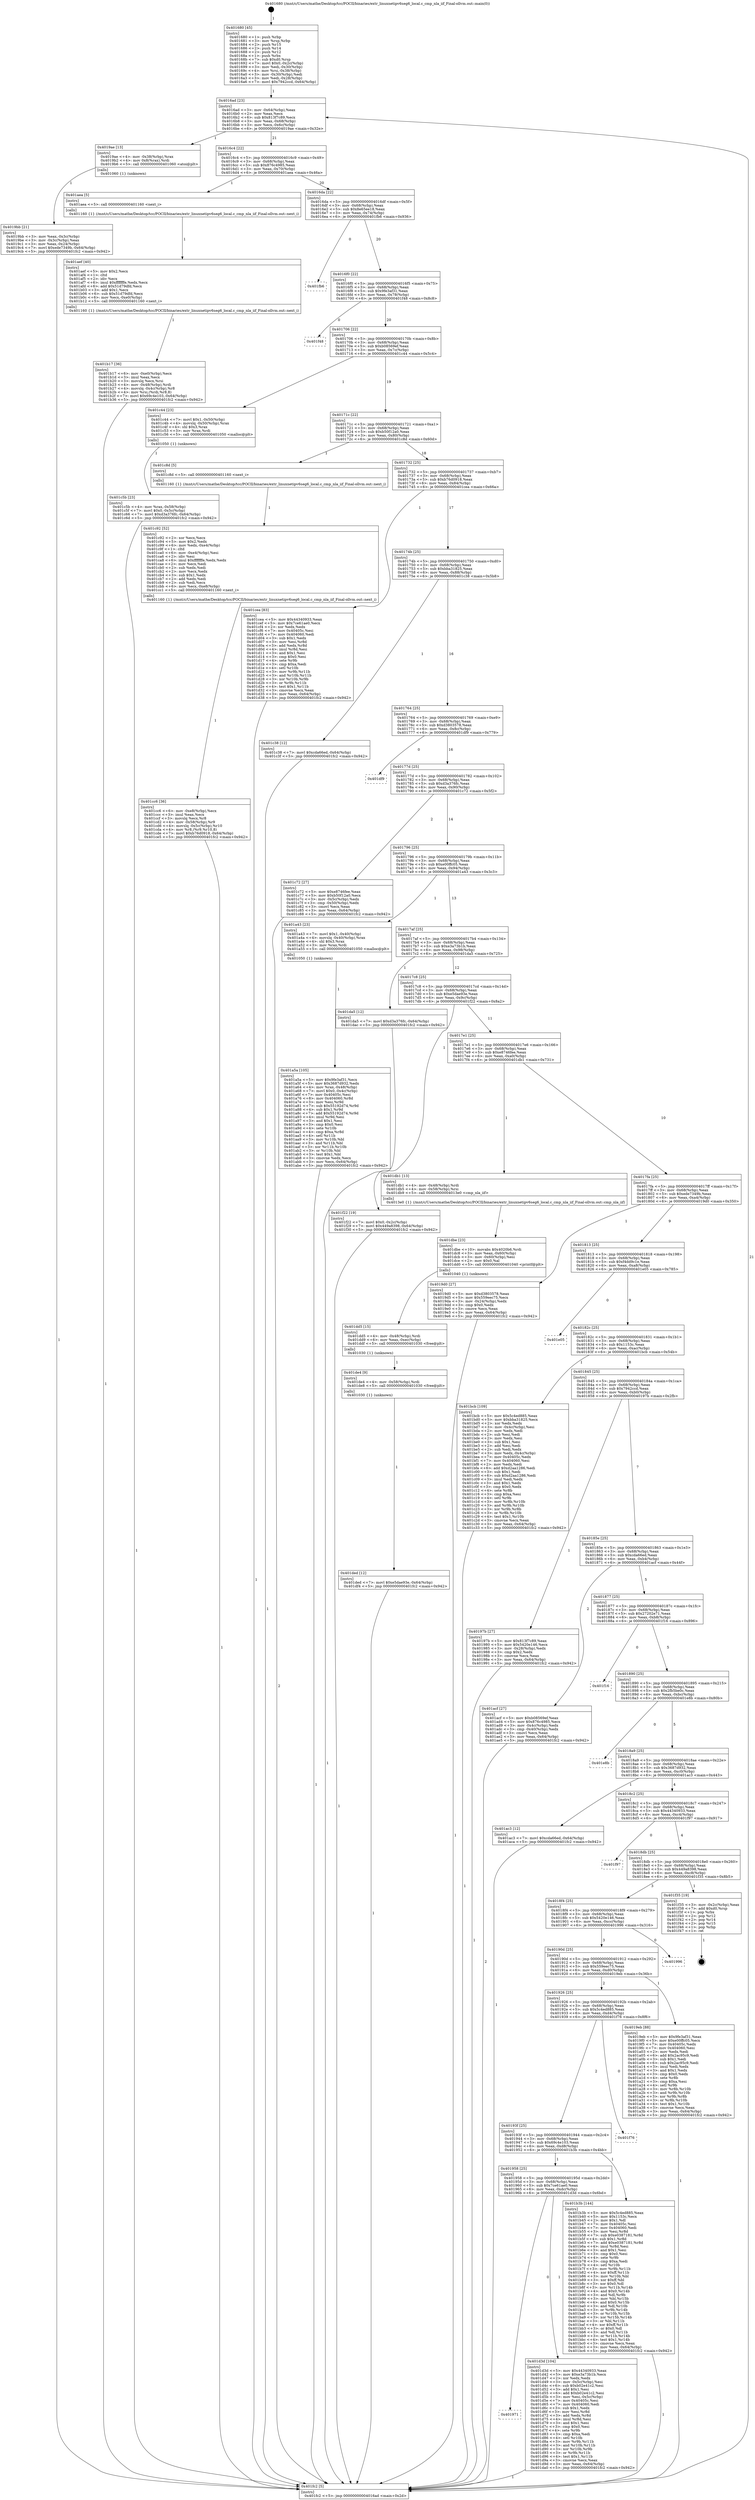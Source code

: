 digraph "0x401680" {
  label = "0x401680 (/mnt/c/Users/mathe/Desktop/tcc/POCII/binaries/extr_linuxnetipv6seg6_local.c_cmp_nla_iif_Final-ollvm.out::main(0))"
  labelloc = "t"
  node[shape=record]

  Entry [label="",width=0.3,height=0.3,shape=circle,fillcolor=black,style=filled]
  "0x4016ad" [label="{
     0x4016ad [23]\l
     | [instrs]\l
     &nbsp;&nbsp;0x4016ad \<+3\>: mov -0x64(%rbp),%eax\l
     &nbsp;&nbsp;0x4016b0 \<+2\>: mov %eax,%ecx\l
     &nbsp;&nbsp;0x4016b2 \<+6\>: sub $0x813f7c89,%ecx\l
     &nbsp;&nbsp;0x4016b8 \<+3\>: mov %eax,-0x68(%rbp)\l
     &nbsp;&nbsp;0x4016bb \<+3\>: mov %ecx,-0x6c(%rbp)\l
     &nbsp;&nbsp;0x4016be \<+6\>: je 00000000004019ae \<main+0x32e\>\l
  }"]
  "0x4019ae" [label="{
     0x4019ae [13]\l
     | [instrs]\l
     &nbsp;&nbsp;0x4019ae \<+4\>: mov -0x38(%rbp),%rax\l
     &nbsp;&nbsp;0x4019b2 \<+4\>: mov 0x8(%rax),%rdi\l
     &nbsp;&nbsp;0x4019b6 \<+5\>: call 0000000000401060 \<atoi@plt\>\l
     | [calls]\l
     &nbsp;&nbsp;0x401060 \{1\} (unknown)\l
  }"]
  "0x4016c4" [label="{
     0x4016c4 [22]\l
     | [instrs]\l
     &nbsp;&nbsp;0x4016c4 \<+5\>: jmp 00000000004016c9 \<main+0x49\>\l
     &nbsp;&nbsp;0x4016c9 \<+3\>: mov -0x68(%rbp),%eax\l
     &nbsp;&nbsp;0x4016cc \<+5\>: sub $0x876c4985,%eax\l
     &nbsp;&nbsp;0x4016d1 \<+3\>: mov %eax,-0x70(%rbp)\l
     &nbsp;&nbsp;0x4016d4 \<+6\>: je 0000000000401aea \<main+0x46a\>\l
  }"]
  Exit [label="",width=0.3,height=0.3,shape=circle,fillcolor=black,style=filled,peripheries=2]
  "0x401aea" [label="{
     0x401aea [5]\l
     | [instrs]\l
     &nbsp;&nbsp;0x401aea \<+5\>: call 0000000000401160 \<next_i\>\l
     | [calls]\l
     &nbsp;&nbsp;0x401160 \{1\} (/mnt/c/Users/mathe/Desktop/tcc/POCII/binaries/extr_linuxnetipv6seg6_local.c_cmp_nla_iif_Final-ollvm.out::next_i)\l
  }"]
  "0x4016da" [label="{
     0x4016da [22]\l
     | [instrs]\l
     &nbsp;&nbsp;0x4016da \<+5\>: jmp 00000000004016df \<main+0x5f\>\l
     &nbsp;&nbsp;0x4016df \<+3\>: mov -0x68(%rbp),%eax\l
     &nbsp;&nbsp;0x4016e2 \<+5\>: sub $0x8e65ee18,%eax\l
     &nbsp;&nbsp;0x4016e7 \<+3\>: mov %eax,-0x74(%rbp)\l
     &nbsp;&nbsp;0x4016ea \<+6\>: je 0000000000401fb6 \<main+0x936\>\l
  }"]
  "0x401ded" [label="{
     0x401ded [12]\l
     | [instrs]\l
     &nbsp;&nbsp;0x401ded \<+7\>: movl $0xe5dae93e,-0x64(%rbp)\l
     &nbsp;&nbsp;0x401df4 \<+5\>: jmp 0000000000401fc2 \<main+0x942\>\l
  }"]
  "0x401fb6" [label="{
     0x401fb6\l
  }", style=dashed]
  "0x4016f0" [label="{
     0x4016f0 [22]\l
     | [instrs]\l
     &nbsp;&nbsp;0x4016f0 \<+5\>: jmp 00000000004016f5 \<main+0x75\>\l
     &nbsp;&nbsp;0x4016f5 \<+3\>: mov -0x68(%rbp),%eax\l
     &nbsp;&nbsp;0x4016f8 \<+5\>: sub $0x9fe3af31,%eax\l
     &nbsp;&nbsp;0x4016fd \<+3\>: mov %eax,-0x78(%rbp)\l
     &nbsp;&nbsp;0x401700 \<+6\>: je 0000000000401f48 \<main+0x8c8\>\l
  }"]
  "0x401de4" [label="{
     0x401de4 [9]\l
     | [instrs]\l
     &nbsp;&nbsp;0x401de4 \<+4\>: mov -0x58(%rbp),%rdi\l
     &nbsp;&nbsp;0x401de8 \<+5\>: call 0000000000401030 \<free@plt\>\l
     | [calls]\l
     &nbsp;&nbsp;0x401030 \{1\} (unknown)\l
  }"]
  "0x401f48" [label="{
     0x401f48\l
  }", style=dashed]
  "0x401706" [label="{
     0x401706 [22]\l
     | [instrs]\l
     &nbsp;&nbsp;0x401706 \<+5\>: jmp 000000000040170b \<main+0x8b\>\l
     &nbsp;&nbsp;0x40170b \<+3\>: mov -0x68(%rbp),%eax\l
     &nbsp;&nbsp;0x40170e \<+5\>: sub $0xb08569ef,%eax\l
     &nbsp;&nbsp;0x401713 \<+3\>: mov %eax,-0x7c(%rbp)\l
     &nbsp;&nbsp;0x401716 \<+6\>: je 0000000000401c44 \<main+0x5c4\>\l
  }"]
  "0x401dd5" [label="{
     0x401dd5 [15]\l
     | [instrs]\l
     &nbsp;&nbsp;0x401dd5 \<+4\>: mov -0x48(%rbp),%rdi\l
     &nbsp;&nbsp;0x401dd9 \<+6\>: mov %eax,-0xec(%rbp)\l
     &nbsp;&nbsp;0x401ddf \<+5\>: call 0000000000401030 \<free@plt\>\l
     | [calls]\l
     &nbsp;&nbsp;0x401030 \{1\} (unknown)\l
  }"]
  "0x401c44" [label="{
     0x401c44 [23]\l
     | [instrs]\l
     &nbsp;&nbsp;0x401c44 \<+7\>: movl $0x1,-0x50(%rbp)\l
     &nbsp;&nbsp;0x401c4b \<+4\>: movslq -0x50(%rbp),%rax\l
     &nbsp;&nbsp;0x401c4f \<+4\>: shl $0x3,%rax\l
     &nbsp;&nbsp;0x401c53 \<+3\>: mov %rax,%rdi\l
     &nbsp;&nbsp;0x401c56 \<+5\>: call 0000000000401050 \<malloc@plt\>\l
     | [calls]\l
     &nbsp;&nbsp;0x401050 \{1\} (unknown)\l
  }"]
  "0x40171c" [label="{
     0x40171c [22]\l
     | [instrs]\l
     &nbsp;&nbsp;0x40171c \<+5\>: jmp 0000000000401721 \<main+0xa1\>\l
     &nbsp;&nbsp;0x401721 \<+3\>: mov -0x68(%rbp),%eax\l
     &nbsp;&nbsp;0x401724 \<+5\>: sub $0xb50f12a0,%eax\l
     &nbsp;&nbsp;0x401729 \<+3\>: mov %eax,-0x80(%rbp)\l
     &nbsp;&nbsp;0x40172c \<+6\>: je 0000000000401c8d \<main+0x60d\>\l
  }"]
  "0x401dbe" [label="{
     0x401dbe [23]\l
     | [instrs]\l
     &nbsp;&nbsp;0x401dbe \<+10\>: movabs $0x4020b6,%rdi\l
     &nbsp;&nbsp;0x401dc8 \<+3\>: mov %eax,-0x60(%rbp)\l
     &nbsp;&nbsp;0x401dcb \<+3\>: mov -0x60(%rbp),%esi\l
     &nbsp;&nbsp;0x401dce \<+2\>: mov $0x0,%al\l
     &nbsp;&nbsp;0x401dd0 \<+5\>: call 0000000000401040 \<printf@plt\>\l
     | [calls]\l
     &nbsp;&nbsp;0x401040 \{1\} (unknown)\l
  }"]
  "0x401c8d" [label="{
     0x401c8d [5]\l
     | [instrs]\l
     &nbsp;&nbsp;0x401c8d \<+5\>: call 0000000000401160 \<next_i\>\l
     | [calls]\l
     &nbsp;&nbsp;0x401160 \{1\} (/mnt/c/Users/mathe/Desktop/tcc/POCII/binaries/extr_linuxnetipv6seg6_local.c_cmp_nla_iif_Final-ollvm.out::next_i)\l
  }"]
  "0x401732" [label="{
     0x401732 [25]\l
     | [instrs]\l
     &nbsp;&nbsp;0x401732 \<+5\>: jmp 0000000000401737 \<main+0xb7\>\l
     &nbsp;&nbsp;0x401737 \<+3\>: mov -0x68(%rbp),%eax\l
     &nbsp;&nbsp;0x40173a \<+5\>: sub $0xb76d0918,%eax\l
     &nbsp;&nbsp;0x40173f \<+6\>: mov %eax,-0x84(%rbp)\l
     &nbsp;&nbsp;0x401745 \<+6\>: je 0000000000401cea \<main+0x66a\>\l
  }"]
  "0x401971" [label="{
     0x401971\l
  }", style=dashed]
  "0x401cea" [label="{
     0x401cea [83]\l
     | [instrs]\l
     &nbsp;&nbsp;0x401cea \<+5\>: mov $0x44340933,%eax\l
     &nbsp;&nbsp;0x401cef \<+5\>: mov $0x7ce61ae0,%ecx\l
     &nbsp;&nbsp;0x401cf4 \<+2\>: xor %edx,%edx\l
     &nbsp;&nbsp;0x401cf6 \<+7\>: mov 0x40405c,%esi\l
     &nbsp;&nbsp;0x401cfd \<+7\>: mov 0x404060,%edi\l
     &nbsp;&nbsp;0x401d04 \<+3\>: sub $0x1,%edx\l
     &nbsp;&nbsp;0x401d07 \<+3\>: mov %esi,%r8d\l
     &nbsp;&nbsp;0x401d0a \<+3\>: add %edx,%r8d\l
     &nbsp;&nbsp;0x401d0d \<+4\>: imul %r8d,%esi\l
     &nbsp;&nbsp;0x401d11 \<+3\>: and $0x1,%esi\l
     &nbsp;&nbsp;0x401d14 \<+3\>: cmp $0x0,%esi\l
     &nbsp;&nbsp;0x401d17 \<+4\>: sete %r9b\l
     &nbsp;&nbsp;0x401d1b \<+3\>: cmp $0xa,%edi\l
     &nbsp;&nbsp;0x401d1e \<+4\>: setl %r10b\l
     &nbsp;&nbsp;0x401d22 \<+3\>: mov %r9b,%r11b\l
     &nbsp;&nbsp;0x401d25 \<+3\>: and %r10b,%r11b\l
     &nbsp;&nbsp;0x401d28 \<+3\>: xor %r10b,%r9b\l
     &nbsp;&nbsp;0x401d2b \<+3\>: or %r9b,%r11b\l
     &nbsp;&nbsp;0x401d2e \<+4\>: test $0x1,%r11b\l
     &nbsp;&nbsp;0x401d32 \<+3\>: cmovne %ecx,%eax\l
     &nbsp;&nbsp;0x401d35 \<+3\>: mov %eax,-0x64(%rbp)\l
     &nbsp;&nbsp;0x401d38 \<+5\>: jmp 0000000000401fc2 \<main+0x942\>\l
  }"]
  "0x40174b" [label="{
     0x40174b [25]\l
     | [instrs]\l
     &nbsp;&nbsp;0x40174b \<+5\>: jmp 0000000000401750 \<main+0xd0\>\l
     &nbsp;&nbsp;0x401750 \<+3\>: mov -0x68(%rbp),%eax\l
     &nbsp;&nbsp;0x401753 \<+5\>: sub $0xbba31825,%eax\l
     &nbsp;&nbsp;0x401758 \<+6\>: mov %eax,-0x88(%rbp)\l
     &nbsp;&nbsp;0x40175e \<+6\>: je 0000000000401c38 \<main+0x5b8\>\l
  }"]
  "0x401d3d" [label="{
     0x401d3d [104]\l
     | [instrs]\l
     &nbsp;&nbsp;0x401d3d \<+5\>: mov $0x44340933,%eax\l
     &nbsp;&nbsp;0x401d42 \<+5\>: mov $0xe3a73b1b,%ecx\l
     &nbsp;&nbsp;0x401d47 \<+2\>: xor %edx,%edx\l
     &nbsp;&nbsp;0x401d49 \<+3\>: mov -0x5c(%rbp),%esi\l
     &nbsp;&nbsp;0x401d4c \<+6\>: sub $0xb02e41c2,%esi\l
     &nbsp;&nbsp;0x401d52 \<+3\>: add $0x1,%esi\l
     &nbsp;&nbsp;0x401d55 \<+6\>: add $0xb02e41c2,%esi\l
     &nbsp;&nbsp;0x401d5b \<+3\>: mov %esi,-0x5c(%rbp)\l
     &nbsp;&nbsp;0x401d5e \<+7\>: mov 0x40405c,%esi\l
     &nbsp;&nbsp;0x401d65 \<+7\>: mov 0x404060,%edi\l
     &nbsp;&nbsp;0x401d6c \<+3\>: sub $0x1,%edx\l
     &nbsp;&nbsp;0x401d6f \<+3\>: mov %esi,%r8d\l
     &nbsp;&nbsp;0x401d72 \<+3\>: add %edx,%r8d\l
     &nbsp;&nbsp;0x401d75 \<+4\>: imul %r8d,%esi\l
     &nbsp;&nbsp;0x401d79 \<+3\>: and $0x1,%esi\l
     &nbsp;&nbsp;0x401d7c \<+3\>: cmp $0x0,%esi\l
     &nbsp;&nbsp;0x401d7f \<+4\>: sete %r9b\l
     &nbsp;&nbsp;0x401d83 \<+3\>: cmp $0xa,%edi\l
     &nbsp;&nbsp;0x401d86 \<+4\>: setl %r10b\l
     &nbsp;&nbsp;0x401d8a \<+3\>: mov %r9b,%r11b\l
     &nbsp;&nbsp;0x401d8d \<+3\>: and %r10b,%r11b\l
     &nbsp;&nbsp;0x401d90 \<+3\>: xor %r10b,%r9b\l
     &nbsp;&nbsp;0x401d93 \<+3\>: or %r9b,%r11b\l
     &nbsp;&nbsp;0x401d96 \<+4\>: test $0x1,%r11b\l
     &nbsp;&nbsp;0x401d9a \<+3\>: cmovne %ecx,%eax\l
     &nbsp;&nbsp;0x401d9d \<+3\>: mov %eax,-0x64(%rbp)\l
     &nbsp;&nbsp;0x401da0 \<+5\>: jmp 0000000000401fc2 \<main+0x942\>\l
  }"]
  "0x401c38" [label="{
     0x401c38 [12]\l
     | [instrs]\l
     &nbsp;&nbsp;0x401c38 \<+7\>: movl $0xcda66ed,-0x64(%rbp)\l
     &nbsp;&nbsp;0x401c3f \<+5\>: jmp 0000000000401fc2 \<main+0x942\>\l
  }"]
  "0x401764" [label="{
     0x401764 [25]\l
     | [instrs]\l
     &nbsp;&nbsp;0x401764 \<+5\>: jmp 0000000000401769 \<main+0xe9\>\l
     &nbsp;&nbsp;0x401769 \<+3\>: mov -0x68(%rbp),%eax\l
     &nbsp;&nbsp;0x40176c \<+5\>: sub $0xd3803578,%eax\l
     &nbsp;&nbsp;0x401771 \<+6\>: mov %eax,-0x8c(%rbp)\l
     &nbsp;&nbsp;0x401777 \<+6\>: je 0000000000401df9 \<main+0x779\>\l
  }"]
  "0x401cc6" [label="{
     0x401cc6 [36]\l
     | [instrs]\l
     &nbsp;&nbsp;0x401cc6 \<+6\>: mov -0xe8(%rbp),%ecx\l
     &nbsp;&nbsp;0x401ccc \<+3\>: imul %eax,%ecx\l
     &nbsp;&nbsp;0x401ccf \<+3\>: movslq %ecx,%r8\l
     &nbsp;&nbsp;0x401cd2 \<+4\>: mov -0x58(%rbp),%r9\l
     &nbsp;&nbsp;0x401cd6 \<+4\>: movslq -0x5c(%rbp),%r10\l
     &nbsp;&nbsp;0x401cda \<+4\>: mov %r8,(%r9,%r10,8)\l
     &nbsp;&nbsp;0x401cde \<+7\>: movl $0xb76d0918,-0x64(%rbp)\l
     &nbsp;&nbsp;0x401ce5 \<+5\>: jmp 0000000000401fc2 \<main+0x942\>\l
  }"]
  "0x401df9" [label="{
     0x401df9\l
  }", style=dashed]
  "0x40177d" [label="{
     0x40177d [25]\l
     | [instrs]\l
     &nbsp;&nbsp;0x40177d \<+5\>: jmp 0000000000401782 \<main+0x102\>\l
     &nbsp;&nbsp;0x401782 \<+3\>: mov -0x68(%rbp),%eax\l
     &nbsp;&nbsp;0x401785 \<+5\>: sub $0xd3a376fc,%eax\l
     &nbsp;&nbsp;0x40178a \<+6\>: mov %eax,-0x90(%rbp)\l
     &nbsp;&nbsp;0x401790 \<+6\>: je 0000000000401c72 \<main+0x5f2\>\l
  }"]
  "0x401c92" [label="{
     0x401c92 [52]\l
     | [instrs]\l
     &nbsp;&nbsp;0x401c92 \<+2\>: xor %ecx,%ecx\l
     &nbsp;&nbsp;0x401c94 \<+5\>: mov $0x2,%edx\l
     &nbsp;&nbsp;0x401c99 \<+6\>: mov %edx,-0xe4(%rbp)\l
     &nbsp;&nbsp;0x401c9f \<+1\>: cltd\l
     &nbsp;&nbsp;0x401ca0 \<+6\>: mov -0xe4(%rbp),%esi\l
     &nbsp;&nbsp;0x401ca6 \<+2\>: idiv %esi\l
     &nbsp;&nbsp;0x401ca8 \<+6\>: imul $0xfffffffe,%edx,%edx\l
     &nbsp;&nbsp;0x401cae \<+2\>: mov %ecx,%edi\l
     &nbsp;&nbsp;0x401cb0 \<+2\>: sub %edx,%edi\l
     &nbsp;&nbsp;0x401cb2 \<+2\>: mov %ecx,%edx\l
     &nbsp;&nbsp;0x401cb4 \<+3\>: sub $0x1,%edx\l
     &nbsp;&nbsp;0x401cb7 \<+2\>: add %edx,%edi\l
     &nbsp;&nbsp;0x401cb9 \<+2\>: sub %edi,%ecx\l
     &nbsp;&nbsp;0x401cbb \<+6\>: mov %ecx,-0xe8(%rbp)\l
     &nbsp;&nbsp;0x401cc1 \<+5\>: call 0000000000401160 \<next_i\>\l
     | [calls]\l
     &nbsp;&nbsp;0x401160 \{1\} (/mnt/c/Users/mathe/Desktop/tcc/POCII/binaries/extr_linuxnetipv6seg6_local.c_cmp_nla_iif_Final-ollvm.out::next_i)\l
  }"]
  "0x401c72" [label="{
     0x401c72 [27]\l
     | [instrs]\l
     &nbsp;&nbsp;0x401c72 \<+5\>: mov $0xe8746fee,%eax\l
     &nbsp;&nbsp;0x401c77 \<+5\>: mov $0xb50f12a0,%ecx\l
     &nbsp;&nbsp;0x401c7c \<+3\>: mov -0x5c(%rbp),%edx\l
     &nbsp;&nbsp;0x401c7f \<+3\>: cmp -0x50(%rbp),%edx\l
     &nbsp;&nbsp;0x401c82 \<+3\>: cmovl %ecx,%eax\l
     &nbsp;&nbsp;0x401c85 \<+3\>: mov %eax,-0x64(%rbp)\l
     &nbsp;&nbsp;0x401c88 \<+5\>: jmp 0000000000401fc2 \<main+0x942\>\l
  }"]
  "0x401796" [label="{
     0x401796 [25]\l
     | [instrs]\l
     &nbsp;&nbsp;0x401796 \<+5\>: jmp 000000000040179b \<main+0x11b\>\l
     &nbsp;&nbsp;0x40179b \<+3\>: mov -0x68(%rbp),%eax\l
     &nbsp;&nbsp;0x40179e \<+5\>: sub $0xe00ffc05,%eax\l
     &nbsp;&nbsp;0x4017a3 \<+6\>: mov %eax,-0x94(%rbp)\l
     &nbsp;&nbsp;0x4017a9 \<+6\>: je 0000000000401a43 \<main+0x3c3\>\l
  }"]
  "0x401c5b" [label="{
     0x401c5b [23]\l
     | [instrs]\l
     &nbsp;&nbsp;0x401c5b \<+4\>: mov %rax,-0x58(%rbp)\l
     &nbsp;&nbsp;0x401c5f \<+7\>: movl $0x0,-0x5c(%rbp)\l
     &nbsp;&nbsp;0x401c66 \<+7\>: movl $0xd3a376fc,-0x64(%rbp)\l
     &nbsp;&nbsp;0x401c6d \<+5\>: jmp 0000000000401fc2 \<main+0x942\>\l
  }"]
  "0x401a43" [label="{
     0x401a43 [23]\l
     | [instrs]\l
     &nbsp;&nbsp;0x401a43 \<+7\>: movl $0x1,-0x40(%rbp)\l
     &nbsp;&nbsp;0x401a4a \<+4\>: movslq -0x40(%rbp),%rax\l
     &nbsp;&nbsp;0x401a4e \<+4\>: shl $0x3,%rax\l
     &nbsp;&nbsp;0x401a52 \<+3\>: mov %rax,%rdi\l
     &nbsp;&nbsp;0x401a55 \<+5\>: call 0000000000401050 \<malloc@plt\>\l
     | [calls]\l
     &nbsp;&nbsp;0x401050 \{1\} (unknown)\l
  }"]
  "0x4017af" [label="{
     0x4017af [25]\l
     | [instrs]\l
     &nbsp;&nbsp;0x4017af \<+5\>: jmp 00000000004017b4 \<main+0x134\>\l
     &nbsp;&nbsp;0x4017b4 \<+3\>: mov -0x68(%rbp),%eax\l
     &nbsp;&nbsp;0x4017b7 \<+5\>: sub $0xe3a73b1b,%eax\l
     &nbsp;&nbsp;0x4017bc \<+6\>: mov %eax,-0x98(%rbp)\l
     &nbsp;&nbsp;0x4017c2 \<+6\>: je 0000000000401da5 \<main+0x725\>\l
  }"]
  "0x401958" [label="{
     0x401958 [25]\l
     | [instrs]\l
     &nbsp;&nbsp;0x401958 \<+5\>: jmp 000000000040195d \<main+0x2dd\>\l
     &nbsp;&nbsp;0x40195d \<+3\>: mov -0x68(%rbp),%eax\l
     &nbsp;&nbsp;0x401960 \<+5\>: sub $0x7ce61ae0,%eax\l
     &nbsp;&nbsp;0x401965 \<+6\>: mov %eax,-0xdc(%rbp)\l
     &nbsp;&nbsp;0x40196b \<+6\>: je 0000000000401d3d \<main+0x6bd\>\l
  }"]
  "0x401da5" [label="{
     0x401da5 [12]\l
     | [instrs]\l
     &nbsp;&nbsp;0x401da5 \<+7\>: movl $0xd3a376fc,-0x64(%rbp)\l
     &nbsp;&nbsp;0x401dac \<+5\>: jmp 0000000000401fc2 \<main+0x942\>\l
  }"]
  "0x4017c8" [label="{
     0x4017c8 [25]\l
     | [instrs]\l
     &nbsp;&nbsp;0x4017c8 \<+5\>: jmp 00000000004017cd \<main+0x14d\>\l
     &nbsp;&nbsp;0x4017cd \<+3\>: mov -0x68(%rbp),%eax\l
     &nbsp;&nbsp;0x4017d0 \<+5\>: sub $0xe5dae93e,%eax\l
     &nbsp;&nbsp;0x4017d5 \<+6\>: mov %eax,-0x9c(%rbp)\l
     &nbsp;&nbsp;0x4017db \<+6\>: je 0000000000401f22 \<main+0x8a2\>\l
  }"]
  "0x401b3b" [label="{
     0x401b3b [144]\l
     | [instrs]\l
     &nbsp;&nbsp;0x401b3b \<+5\>: mov $0x5c4ed885,%eax\l
     &nbsp;&nbsp;0x401b40 \<+5\>: mov $0x1153c,%ecx\l
     &nbsp;&nbsp;0x401b45 \<+2\>: mov $0x1,%dl\l
     &nbsp;&nbsp;0x401b47 \<+7\>: mov 0x40405c,%esi\l
     &nbsp;&nbsp;0x401b4e \<+7\>: mov 0x404060,%edi\l
     &nbsp;&nbsp;0x401b55 \<+3\>: mov %esi,%r8d\l
     &nbsp;&nbsp;0x401b58 \<+7\>: sub $0xe0387181,%r8d\l
     &nbsp;&nbsp;0x401b5f \<+4\>: sub $0x1,%r8d\l
     &nbsp;&nbsp;0x401b63 \<+7\>: add $0xe0387181,%r8d\l
     &nbsp;&nbsp;0x401b6a \<+4\>: imul %r8d,%esi\l
     &nbsp;&nbsp;0x401b6e \<+3\>: and $0x1,%esi\l
     &nbsp;&nbsp;0x401b71 \<+3\>: cmp $0x0,%esi\l
     &nbsp;&nbsp;0x401b74 \<+4\>: sete %r9b\l
     &nbsp;&nbsp;0x401b78 \<+3\>: cmp $0xa,%edi\l
     &nbsp;&nbsp;0x401b7b \<+4\>: setl %r10b\l
     &nbsp;&nbsp;0x401b7f \<+3\>: mov %r9b,%r11b\l
     &nbsp;&nbsp;0x401b82 \<+4\>: xor $0xff,%r11b\l
     &nbsp;&nbsp;0x401b86 \<+3\>: mov %r10b,%bl\l
     &nbsp;&nbsp;0x401b89 \<+3\>: xor $0xff,%bl\l
     &nbsp;&nbsp;0x401b8c \<+3\>: xor $0x0,%dl\l
     &nbsp;&nbsp;0x401b8f \<+3\>: mov %r11b,%r14b\l
     &nbsp;&nbsp;0x401b92 \<+4\>: and $0x0,%r14b\l
     &nbsp;&nbsp;0x401b96 \<+3\>: and %dl,%r9b\l
     &nbsp;&nbsp;0x401b99 \<+3\>: mov %bl,%r15b\l
     &nbsp;&nbsp;0x401b9c \<+4\>: and $0x0,%r15b\l
     &nbsp;&nbsp;0x401ba0 \<+3\>: and %dl,%r10b\l
     &nbsp;&nbsp;0x401ba3 \<+3\>: or %r9b,%r14b\l
     &nbsp;&nbsp;0x401ba6 \<+3\>: or %r10b,%r15b\l
     &nbsp;&nbsp;0x401ba9 \<+3\>: xor %r15b,%r14b\l
     &nbsp;&nbsp;0x401bac \<+3\>: or %bl,%r11b\l
     &nbsp;&nbsp;0x401baf \<+4\>: xor $0xff,%r11b\l
     &nbsp;&nbsp;0x401bb3 \<+3\>: or $0x0,%dl\l
     &nbsp;&nbsp;0x401bb6 \<+3\>: and %dl,%r11b\l
     &nbsp;&nbsp;0x401bb9 \<+3\>: or %r11b,%r14b\l
     &nbsp;&nbsp;0x401bbc \<+4\>: test $0x1,%r14b\l
     &nbsp;&nbsp;0x401bc0 \<+3\>: cmovne %ecx,%eax\l
     &nbsp;&nbsp;0x401bc3 \<+3\>: mov %eax,-0x64(%rbp)\l
     &nbsp;&nbsp;0x401bc6 \<+5\>: jmp 0000000000401fc2 \<main+0x942\>\l
  }"]
  "0x401f22" [label="{
     0x401f22 [19]\l
     | [instrs]\l
     &nbsp;&nbsp;0x401f22 \<+7\>: movl $0x0,-0x2c(%rbp)\l
     &nbsp;&nbsp;0x401f29 \<+7\>: movl $0x449a8398,-0x64(%rbp)\l
     &nbsp;&nbsp;0x401f30 \<+5\>: jmp 0000000000401fc2 \<main+0x942\>\l
  }"]
  "0x4017e1" [label="{
     0x4017e1 [25]\l
     | [instrs]\l
     &nbsp;&nbsp;0x4017e1 \<+5\>: jmp 00000000004017e6 \<main+0x166\>\l
     &nbsp;&nbsp;0x4017e6 \<+3\>: mov -0x68(%rbp),%eax\l
     &nbsp;&nbsp;0x4017e9 \<+5\>: sub $0xe8746fee,%eax\l
     &nbsp;&nbsp;0x4017ee \<+6\>: mov %eax,-0xa0(%rbp)\l
     &nbsp;&nbsp;0x4017f4 \<+6\>: je 0000000000401db1 \<main+0x731\>\l
  }"]
  "0x40193f" [label="{
     0x40193f [25]\l
     | [instrs]\l
     &nbsp;&nbsp;0x40193f \<+5\>: jmp 0000000000401944 \<main+0x2c4\>\l
     &nbsp;&nbsp;0x401944 \<+3\>: mov -0x68(%rbp),%eax\l
     &nbsp;&nbsp;0x401947 \<+5\>: sub $0x69c4e103,%eax\l
     &nbsp;&nbsp;0x40194c \<+6\>: mov %eax,-0xd8(%rbp)\l
     &nbsp;&nbsp;0x401952 \<+6\>: je 0000000000401b3b \<main+0x4bb\>\l
  }"]
  "0x401db1" [label="{
     0x401db1 [13]\l
     | [instrs]\l
     &nbsp;&nbsp;0x401db1 \<+4\>: mov -0x48(%rbp),%rdi\l
     &nbsp;&nbsp;0x401db5 \<+4\>: mov -0x58(%rbp),%rsi\l
     &nbsp;&nbsp;0x401db9 \<+5\>: call 00000000004013e0 \<cmp_nla_iif\>\l
     | [calls]\l
     &nbsp;&nbsp;0x4013e0 \{1\} (/mnt/c/Users/mathe/Desktop/tcc/POCII/binaries/extr_linuxnetipv6seg6_local.c_cmp_nla_iif_Final-ollvm.out::cmp_nla_iif)\l
  }"]
  "0x4017fa" [label="{
     0x4017fa [25]\l
     | [instrs]\l
     &nbsp;&nbsp;0x4017fa \<+5\>: jmp 00000000004017ff \<main+0x17f\>\l
     &nbsp;&nbsp;0x4017ff \<+3\>: mov -0x68(%rbp),%eax\l
     &nbsp;&nbsp;0x401802 \<+5\>: sub $0xede7349b,%eax\l
     &nbsp;&nbsp;0x401807 \<+6\>: mov %eax,-0xa4(%rbp)\l
     &nbsp;&nbsp;0x40180d \<+6\>: je 00000000004019d0 \<main+0x350\>\l
  }"]
  "0x401f76" [label="{
     0x401f76\l
  }", style=dashed]
  "0x4019d0" [label="{
     0x4019d0 [27]\l
     | [instrs]\l
     &nbsp;&nbsp;0x4019d0 \<+5\>: mov $0xd3803578,%eax\l
     &nbsp;&nbsp;0x4019d5 \<+5\>: mov $0x559eec75,%ecx\l
     &nbsp;&nbsp;0x4019da \<+3\>: mov -0x24(%rbp),%edx\l
     &nbsp;&nbsp;0x4019dd \<+3\>: cmp $0x0,%edx\l
     &nbsp;&nbsp;0x4019e0 \<+3\>: cmove %ecx,%eax\l
     &nbsp;&nbsp;0x4019e3 \<+3\>: mov %eax,-0x64(%rbp)\l
     &nbsp;&nbsp;0x4019e6 \<+5\>: jmp 0000000000401fc2 \<main+0x942\>\l
  }"]
  "0x401813" [label="{
     0x401813 [25]\l
     | [instrs]\l
     &nbsp;&nbsp;0x401813 \<+5\>: jmp 0000000000401818 \<main+0x198\>\l
     &nbsp;&nbsp;0x401818 \<+3\>: mov -0x68(%rbp),%eax\l
     &nbsp;&nbsp;0x40181b \<+5\>: sub $0xf4dd9c1e,%eax\l
     &nbsp;&nbsp;0x401820 \<+6\>: mov %eax,-0xa8(%rbp)\l
     &nbsp;&nbsp;0x401826 \<+6\>: je 0000000000401e05 \<main+0x785\>\l
  }"]
  "0x401b17" [label="{
     0x401b17 [36]\l
     | [instrs]\l
     &nbsp;&nbsp;0x401b17 \<+6\>: mov -0xe0(%rbp),%ecx\l
     &nbsp;&nbsp;0x401b1d \<+3\>: imul %eax,%ecx\l
     &nbsp;&nbsp;0x401b20 \<+3\>: movslq %ecx,%rsi\l
     &nbsp;&nbsp;0x401b23 \<+4\>: mov -0x48(%rbp),%rdi\l
     &nbsp;&nbsp;0x401b27 \<+4\>: movslq -0x4c(%rbp),%r8\l
     &nbsp;&nbsp;0x401b2b \<+4\>: mov %rsi,(%rdi,%r8,8)\l
     &nbsp;&nbsp;0x401b2f \<+7\>: movl $0x69c4e103,-0x64(%rbp)\l
     &nbsp;&nbsp;0x401b36 \<+5\>: jmp 0000000000401fc2 \<main+0x942\>\l
  }"]
  "0x401e05" [label="{
     0x401e05\l
  }", style=dashed]
  "0x40182c" [label="{
     0x40182c [25]\l
     | [instrs]\l
     &nbsp;&nbsp;0x40182c \<+5\>: jmp 0000000000401831 \<main+0x1b1\>\l
     &nbsp;&nbsp;0x401831 \<+3\>: mov -0x68(%rbp),%eax\l
     &nbsp;&nbsp;0x401834 \<+5\>: sub $0x1153c,%eax\l
     &nbsp;&nbsp;0x401839 \<+6\>: mov %eax,-0xac(%rbp)\l
     &nbsp;&nbsp;0x40183f \<+6\>: je 0000000000401bcb \<main+0x54b\>\l
  }"]
  "0x401aef" [label="{
     0x401aef [40]\l
     | [instrs]\l
     &nbsp;&nbsp;0x401aef \<+5\>: mov $0x2,%ecx\l
     &nbsp;&nbsp;0x401af4 \<+1\>: cltd\l
     &nbsp;&nbsp;0x401af5 \<+2\>: idiv %ecx\l
     &nbsp;&nbsp;0x401af7 \<+6\>: imul $0xfffffffe,%edx,%ecx\l
     &nbsp;&nbsp;0x401afd \<+6\>: add $0x51d79dfd,%ecx\l
     &nbsp;&nbsp;0x401b03 \<+3\>: add $0x1,%ecx\l
     &nbsp;&nbsp;0x401b06 \<+6\>: sub $0x51d79dfd,%ecx\l
     &nbsp;&nbsp;0x401b0c \<+6\>: mov %ecx,-0xe0(%rbp)\l
     &nbsp;&nbsp;0x401b12 \<+5\>: call 0000000000401160 \<next_i\>\l
     | [calls]\l
     &nbsp;&nbsp;0x401160 \{1\} (/mnt/c/Users/mathe/Desktop/tcc/POCII/binaries/extr_linuxnetipv6seg6_local.c_cmp_nla_iif_Final-ollvm.out::next_i)\l
  }"]
  "0x401bcb" [label="{
     0x401bcb [109]\l
     | [instrs]\l
     &nbsp;&nbsp;0x401bcb \<+5\>: mov $0x5c4ed885,%eax\l
     &nbsp;&nbsp;0x401bd0 \<+5\>: mov $0xbba31825,%ecx\l
     &nbsp;&nbsp;0x401bd5 \<+2\>: xor %edx,%edx\l
     &nbsp;&nbsp;0x401bd7 \<+3\>: mov -0x4c(%rbp),%esi\l
     &nbsp;&nbsp;0x401bda \<+2\>: mov %edx,%edi\l
     &nbsp;&nbsp;0x401bdc \<+2\>: sub %esi,%edi\l
     &nbsp;&nbsp;0x401bde \<+2\>: mov %edx,%esi\l
     &nbsp;&nbsp;0x401be0 \<+3\>: sub $0x1,%esi\l
     &nbsp;&nbsp;0x401be3 \<+2\>: add %esi,%edi\l
     &nbsp;&nbsp;0x401be5 \<+2\>: sub %edi,%edx\l
     &nbsp;&nbsp;0x401be7 \<+3\>: mov %edx,-0x4c(%rbp)\l
     &nbsp;&nbsp;0x401bea \<+7\>: mov 0x40405c,%edx\l
     &nbsp;&nbsp;0x401bf1 \<+7\>: mov 0x404060,%esi\l
     &nbsp;&nbsp;0x401bf8 \<+2\>: mov %edx,%edi\l
     &nbsp;&nbsp;0x401bfa \<+6\>: add $0xd2aa1286,%edi\l
     &nbsp;&nbsp;0x401c00 \<+3\>: sub $0x1,%edi\l
     &nbsp;&nbsp;0x401c03 \<+6\>: sub $0xd2aa1286,%edi\l
     &nbsp;&nbsp;0x401c09 \<+3\>: imul %edi,%edx\l
     &nbsp;&nbsp;0x401c0c \<+3\>: and $0x1,%edx\l
     &nbsp;&nbsp;0x401c0f \<+3\>: cmp $0x0,%edx\l
     &nbsp;&nbsp;0x401c12 \<+4\>: sete %r8b\l
     &nbsp;&nbsp;0x401c16 \<+3\>: cmp $0xa,%esi\l
     &nbsp;&nbsp;0x401c19 \<+4\>: setl %r9b\l
     &nbsp;&nbsp;0x401c1d \<+3\>: mov %r8b,%r10b\l
     &nbsp;&nbsp;0x401c20 \<+3\>: and %r9b,%r10b\l
     &nbsp;&nbsp;0x401c23 \<+3\>: xor %r9b,%r8b\l
     &nbsp;&nbsp;0x401c26 \<+3\>: or %r8b,%r10b\l
     &nbsp;&nbsp;0x401c29 \<+4\>: test $0x1,%r10b\l
     &nbsp;&nbsp;0x401c2d \<+3\>: cmovne %ecx,%eax\l
     &nbsp;&nbsp;0x401c30 \<+3\>: mov %eax,-0x64(%rbp)\l
     &nbsp;&nbsp;0x401c33 \<+5\>: jmp 0000000000401fc2 \<main+0x942\>\l
  }"]
  "0x401845" [label="{
     0x401845 [25]\l
     | [instrs]\l
     &nbsp;&nbsp;0x401845 \<+5\>: jmp 000000000040184a \<main+0x1ca\>\l
     &nbsp;&nbsp;0x40184a \<+3\>: mov -0x68(%rbp),%eax\l
     &nbsp;&nbsp;0x40184d \<+5\>: sub $0x7942ccd,%eax\l
     &nbsp;&nbsp;0x401852 \<+6\>: mov %eax,-0xb0(%rbp)\l
     &nbsp;&nbsp;0x401858 \<+6\>: je 000000000040197b \<main+0x2fb\>\l
  }"]
  "0x401a5a" [label="{
     0x401a5a [105]\l
     | [instrs]\l
     &nbsp;&nbsp;0x401a5a \<+5\>: mov $0x9fe3af31,%ecx\l
     &nbsp;&nbsp;0x401a5f \<+5\>: mov $0x3687d932,%edx\l
     &nbsp;&nbsp;0x401a64 \<+4\>: mov %rax,-0x48(%rbp)\l
     &nbsp;&nbsp;0x401a68 \<+7\>: movl $0x0,-0x4c(%rbp)\l
     &nbsp;&nbsp;0x401a6f \<+7\>: mov 0x40405c,%esi\l
     &nbsp;&nbsp;0x401a76 \<+8\>: mov 0x404060,%r8d\l
     &nbsp;&nbsp;0x401a7e \<+3\>: mov %esi,%r9d\l
     &nbsp;&nbsp;0x401a81 \<+7\>: sub $0x55192d74,%r9d\l
     &nbsp;&nbsp;0x401a88 \<+4\>: sub $0x1,%r9d\l
     &nbsp;&nbsp;0x401a8c \<+7\>: add $0x55192d74,%r9d\l
     &nbsp;&nbsp;0x401a93 \<+4\>: imul %r9d,%esi\l
     &nbsp;&nbsp;0x401a97 \<+3\>: and $0x1,%esi\l
     &nbsp;&nbsp;0x401a9a \<+3\>: cmp $0x0,%esi\l
     &nbsp;&nbsp;0x401a9d \<+4\>: sete %r10b\l
     &nbsp;&nbsp;0x401aa1 \<+4\>: cmp $0xa,%r8d\l
     &nbsp;&nbsp;0x401aa5 \<+4\>: setl %r11b\l
     &nbsp;&nbsp;0x401aa9 \<+3\>: mov %r10b,%bl\l
     &nbsp;&nbsp;0x401aac \<+3\>: and %r11b,%bl\l
     &nbsp;&nbsp;0x401aaf \<+3\>: xor %r11b,%r10b\l
     &nbsp;&nbsp;0x401ab2 \<+3\>: or %r10b,%bl\l
     &nbsp;&nbsp;0x401ab5 \<+3\>: test $0x1,%bl\l
     &nbsp;&nbsp;0x401ab8 \<+3\>: cmovne %edx,%ecx\l
     &nbsp;&nbsp;0x401abb \<+3\>: mov %ecx,-0x64(%rbp)\l
     &nbsp;&nbsp;0x401abe \<+5\>: jmp 0000000000401fc2 \<main+0x942\>\l
  }"]
  "0x40197b" [label="{
     0x40197b [27]\l
     | [instrs]\l
     &nbsp;&nbsp;0x40197b \<+5\>: mov $0x813f7c89,%eax\l
     &nbsp;&nbsp;0x401980 \<+5\>: mov $0x5420e146,%ecx\l
     &nbsp;&nbsp;0x401985 \<+3\>: mov -0x28(%rbp),%edx\l
     &nbsp;&nbsp;0x401988 \<+3\>: cmp $0x2,%edx\l
     &nbsp;&nbsp;0x40198b \<+3\>: cmovne %ecx,%eax\l
     &nbsp;&nbsp;0x40198e \<+3\>: mov %eax,-0x64(%rbp)\l
     &nbsp;&nbsp;0x401991 \<+5\>: jmp 0000000000401fc2 \<main+0x942\>\l
  }"]
  "0x40185e" [label="{
     0x40185e [25]\l
     | [instrs]\l
     &nbsp;&nbsp;0x40185e \<+5\>: jmp 0000000000401863 \<main+0x1e3\>\l
     &nbsp;&nbsp;0x401863 \<+3\>: mov -0x68(%rbp),%eax\l
     &nbsp;&nbsp;0x401866 \<+5\>: sub $0xcda66ed,%eax\l
     &nbsp;&nbsp;0x40186b \<+6\>: mov %eax,-0xb4(%rbp)\l
     &nbsp;&nbsp;0x401871 \<+6\>: je 0000000000401acf \<main+0x44f\>\l
  }"]
  "0x401fc2" [label="{
     0x401fc2 [5]\l
     | [instrs]\l
     &nbsp;&nbsp;0x401fc2 \<+5\>: jmp 00000000004016ad \<main+0x2d\>\l
  }"]
  "0x401680" [label="{
     0x401680 [45]\l
     | [instrs]\l
     &nbsp;&nbsp;0x401680 \<+1\>: push %rbp\l
     &nbsp;&nbsp;0x401681 \<+3\>: mov %rsp,%rbp\l
     &nbsp;&nbsp;0x401684 \<+2\>: push %r15\l
     &nbsp;&nbsp;0x401686 \<+2\>: push %r14\l
     &nbsp;&nbsp;0x401688 \<+2\>: push %r12\l
     &nbsp;&nbsp;0x40168a \<+1\>: push %rbx\l
     &nbsp;&nbsp;0x40168b \<+7\>: sub $0xd0,%rsp\l
     &nbsp;&nbsp;0x401692 \<+7\>: movl $0x0,-0x2c(%rbp)\l
     &nbsp;&nbsp;0x401699 \<+3\>: mov %edi,-0x30(%rbp)\l
     &nbsp;&nbsp;0x40169c \<+4\>: mov %rsi,-0x38(%rbp)\l
     &nbsp;&nbsp;0x4016a0 \<+3\>: mov -0x30(%rbp),%edi\l
     &nbsp;&nbsp;0x4016a3 \<+3\>: mov %edi,-0x28(%rbp)\l
     &nbsp;&nbsp;0x4016a6 \<+7\>: movl $0x7942ccd,-0x64(%rbp)\l
  }"]
  "0x4019bb" [label="{
     0x4019bb [21]\l
     | [instrs]\l
     &nbsp;&nbsp;0x4019bb \<+3\>: mov %eax,-0x3c(%rbp)\l
     &nbsp;&nbsp;0x4019be \<+3\>: mov -0x3c(%rbp),%eax\l
     &nbsp;&nbsp;0x4019c1 \<+3\>: mov %eax,-0x24(%rbp)\l
     &nbsp;&nbsp;0x4019c4 \<+7\>: movl $0xede7349b,-0x64(%rbp)\l
     &nbsp;&nbsp;0x4019cb \<+5\>: jmp 0000000000401fc2 \<main+0x942\>\l
  }"]
  "0x401926" [label="{
     0x401926 [25]\l
     | [instrs]\l
     &nbsp;&nbsp;0x401926 \<+5\>: jmp 000000000040192b \<main+0x2ab\>\l
     &nbsp;&nbsp;0x40192b \<+3\>: mov -0x68(%rbp),%eax\l
     &nbsp;&nbsp;0x40192e \<+5\>: sub $0x5c4ed885,%eax\l
     &nbsp;&nbsp;0x401933 \<+6\>: mov %eax,-0xd4(%rbp)\l
     &nbsp;&nbsp;0x401939 \<+6\>: je 0000000000401f76 \<main+0x8f6\>\l
  }"]
  "0x401acf" [label="{
     0x401acf [27]\l
     | [instrs]\l
     &nbsp;&nbsp;0x401acf \<+5\>: mov $0xb08569ef,%eax\l
     &nbsp;&nbsp;0x401ad4 \<+5\>: mov $0x876c4985,%ecx\l
     &nbsp;&nbsp;0x401ad9 \<+3\>: mov -0x4c(%rbp),%edx\l
     &nbsp;&nbsp;0x401adc \<+3\>: cmp -0x40(%rbp),%edx\l
     &nbsp;&nbsp;0x401adf \<+3\>: cmovl %ecx,%eax\l
     &nbsp;&nbsp;0x401ae2 \<+3\>: mov %eax,-0x64(%rbp)\l
     &nbsp;&nbsp;0x401ae5 \<+5\>: jmp 0000000000401fc2 \<main+0x942\>\l
  }"]
  "0x401877" [label="{
     0x401877 [25]\l
     | [instrs]\l
     &nbsp;&nbsp;0x401877 \<+5\>: jmp 000000000040187c \<main+0x1fc\>\l
     &nbsp;&nbsp;0x40187c \<+3\>: mov -0x68(%rbp),%eax\l
     &nbsp;&nbsp;0x40187f \<+5\>: sub $0x27202e71,%eax\l
     &nbsp;&nbsp;0x401884 \<+6\>: mov %eax,-0xb8(%rbp)\l
     &nbsp;&nbsp;0x40188a \<+6\>: je 0000000000401f16 \<main+0x896\>\l
  }"]
  "0x4019eb" [label="{
     0x4019eb [88]\l
     | [instrs]\l
     &nbsp;&nbsp;0x4019eb \<+5\>: mov $0x9fe3af31,%eax\l
     &nbsp;&nbsp;0x4019f0 \<+5\>: mov $0xe00ffc05,%ecx\l
     &nbsp;&nbsp;0x4019f5 \<+7\>: mov 0x40405c,%edx\l
     &nbsp;&nbsp;0x4019fc \<+7\>: mov 0x404060,%esi\l
     &nbsp;&nbsp;0x401a03 \<+2\>: mov %edx,%edi\l
     &nbsp;&nbsp;0x401a05 \<+6\>: add $0x2ac95c9,%edi\l
     &nbsp;&nbsp;0x401a0b \<+3\>: sub $0x1,%edi\l
     &nbsp;&nbsp;0x401a0e \<+6\>: sub $0x2ac95c9,%edi\l
     &nbsp;&nbsp;0x401a14 \<+3\>: imul %edi,%edx\l
     &nbsp;&nbsp;0x401a17 \<+3\>: and $0x1,%edx\l
     &nbsp;&nbsp;0x401a1a \<+3\>: cmp $0x0,%edx\l
     &nbsp;&nbsp;0x401a1d \<+4\>: sete %r8b\l
     &nbsp;&nbsp;0x401a21 \<+3\>: cmp $0xa,%esi\l
     &nbsp;&nbsp;0x401a24 \<+4\>: setl %r9b\l
     &nbsp;&nbsp;0x401a28 \<+3\>: mov %r8b,%r10b\l
     &nbsp;&nbsp;0x401a2b \<+3\>: and %r9b,%r10b\l
     &nbsp;&nbsp;0x401a2e \<+3\>: xor %r9b,%r8b\l
     &nbsp;&nbsp;0x401a31 \<+3\>: or %r8b,%r10b\l
     &nbsp;&nbsp;0x401a34 \<+4\>: test $0x1,%r10b\l
     &nbsp;&nbsp;0x401a38 \<+3\>: cmovne %ecx,%eax\l
     &nbsp;&nbsp;0x401a3b \<+3\>: mov %eax,-0x64(%rbp)\l
     &nbsp;&nbsp;0x401a3e \<+5\>: jmp 0000000000401fc2 \<main+0x942\>\l
  }"]
  "0x401f16" [label="{
     0x401f16\l
  }", style=dashed]
  "0x401890" [label="{
     0x401890 [25]\l
     | [instrs]\l
     &nbsp;&nbsp;0x401890 \<+5\>: jmp 0000000000401895 \<main+0x215\>\l
     &nbsp;&nbsp;0x401895 \<+3\>: mov -0x68(%rbp),%eax\l
     &nbsp;&nbsp;0x401898 \<+5\>: sub $0x2fb5be0c,%eax\l
     &nbsp;&nbsp;0x40189d \<+6\>: mov %eax,-0xbc(%rbp)\l
     &nbsp;&nbsp;0x4018a3 \<+6\>: je 0000000000401e8b \<main+0x80b\>\l
  }"]
  "0x40190d" [label="{
     0x40190d [25]\l
     | [instrs]\l
     &nbsp;&nbsp;0x40190d \<+5\>: jmp 0000000000401912 \<main+0x292\>\l
     &nbsp;&nbsp;0x401912 \<+3\>: mov -0x68(%rbp),%eax\l
     &nbsp;&nbsp;0x401915 \<+5\>: sub $0x559eec75,%eax\l
     &nbsp;&nbsp;0x40191a \<+6\>: mov %eax,-0xd0(%rbp)\l
     &nbsp;&nbsp;0x401920 \<+6\>: je 00000000004019eb \<main+0x36b\>\l
  }"]
  "0x401e8b" [label="{
     0x401e8b\l
  }", style=dashed]
  "0x4018a9" [label="{
     0x4018a9 [25]\l
     | [instrs]\l
     &nbsp;&nbsp;0x4018a9 \<+5\>: jmp 00000000004018ae \<main+0x22e\>\l
     &nbsp;&nbsp;0x4018ae \<+3\>: mov -0x68(%rbp),%eax\l
     &nbsp;&nbsp;0x4018b1 \<+5\>: sub $0x3687d932,%eax\l
     &nbsp;&nbsp;0x4018b6 \<+6\>: mov %eax,-0xc0(%rbp)\l
     &nbsp;&nbsp;0x4018bc \<+6\>: je 0000000000401ac3 \<main+0x443\>\l
  }"]
  "0x401996" [label="{
     0x401996\l
  }", style=dashed]
  "0x401ac3" [label="{
     0x401ac3 [12]\l
     | [instrs]\l
     &nbsp;&nbsp;0x401ac3 \<+7\>: movl $0xcda66ed,-0x64(%rbp)\l
     &nbsp;&nbsp;0x401aca \<+5\>: jmp 0000000000401fc2 \<main+0x942\>\l
  }"]
  "0x4018c2" [label="{
     0x4018c2 [25]\l
     | [instrs]\l
     &nbsp;&nbsp;0x4018c2 \<+5\>: jmp 00000000004018c7 \<main+0x247\>\l
     &nbsp;&nbsp;0x4018c7 \<+3\>: mov -0x68(%rbp),%eax\l
     &nbsp;&nbsp;0x4018ca \<+5\>: sub $0x44340933,%eax\l
     &nbsp;&nbsp;0x4018cf \<+6\>: mov %eax,-0xc4(%rbp)\l
     &nbsp;&nbsp;0x4018d5 \<+6\>: je 0000000000401f97 \<main+0x917\>\l
  }"]
  "0x4018f4" [label="{
     0x4018f4 [25]\l
     | [instrs]\l
     &nbsp;&nbsp;0x4018f4 \<+5\>: jmp 00000000004018f9 \<main+0x279\>\l
     &nbsp;&nbsp;0x4018f9 \<+3\>: mov -0x68(%rbp),%eax\l
     &nbsp;&nbsp;0x4018fc \<+5\>: sub $0x5420e146,%eax\l
     &nbsp;&nbsp;0x401901 \<+6\>: mov %eax,-0xcc(%rbp)\l
     &nbsp;&nbsp;0x401907 \<+6\>: je 0000000000401996 \<main+0x316\>\l
  }"]
  "0x401f97" [label="{
     0x401f97\l
  }", style=dashed]
  "0x4018db" [label="{
     0x4018db [25]\l
     | [instrs]\l
     &nbsp;&nbsp;0x4018db \<+5\>: jmp 00000000004018e0 \<main+0x260\>\l
     &nbsp;&nbsp;0x4018e0 \<+3\>: mov -0x68(%rbp),%eax\l
     &nbsp;&nbsp;0x4018e3 \<+5\>: sub $0x449a8398,%eax\l
     &nbsp;&nbsp;0x4018e8 \<+6\>: mov %eax,-0xc8(%rbp)\l
     &nbsp;&nbsp;0x4018ee \<+6\>: je 0000000000401f35 \<main+0x8b5\>\l
  }"]
  "0x401f35" [label="{
     0x401f35 [19]\l
     | [instrs]\l
     &nbsp;&nbsp;0x401f35 \<+3\>: mov -0x2c(%rbp),%eax\l
     &nbsp;&nbsp;0x401f38 \<+7\>: add $0xd0,%rsp\l
     &nbsp;&nbsp;0x401f3f \<+1\>: pop %rbx\l
     &nbsp;&nbsp;0x401f40 \<+2\>: pop %r12\l
     &nbsp;&nbsp;0x401f42 \<+2\>: pop %r14\l
     &nbsp;&nbsp;0x401f44 \<+2\>: pop %r15\l
     &nbsp;&nbsp;0x401f46 \<+1\>: pop %rbp\l
     &nbsp;&nbsp;0x401f47 \<+1\>: ret\l
  }"]
  Entry -> "0x401680" [label=" 1"]
  "0x4016ad" -> "0x4019ae" [label=" 1"]
  "0x4016ad" -> "0x4016c4" [label=" 21"]
  "0x401f35" -> Exit [label=" 1"]
  "0x4016c4" -> "0x401aea" [label=" 1"]
  "0x4016c4" -> "0x4016da" [label=" 20"]
  "0x401f22" -> "0x401fc2" [label=" 1"]
  "0x4016da" -> "0x401fb6" [label=" 0"]
  "0x4016da" -> "0x4016f0" [label=" 20"]
  "0x401ded" -> "0x401fc2" [label=" 1"]
  "0x4016f0" -> "0x401f48" [label=" 0"]
  "0x4016f0" -> "0x401706" [label=" 20"]
  "0x401de4" -> "0x401ded" [label=" 1"]
  "0x401706" -> "0x401c44" [label=" 1"]
  "0x401706" -> "0x40171c" [label=" 19"]
  "0x401dd5" -> "0x401de4" [label=" 1"]
  "0x40171c" -> "0x401c8d" [label=" 1"]
  "0x40171c" -> "0x401732" [label=" 18"]
  "0x401dbe" -> "0x401dd5" [label=" 1"]
  "0x401732" -> "0x401cea" [label=" 1"]
  "0x401732" -> "0x40174b" [label=" 17"]
  "0x401db1" -> "0x401dbe" [label=" 1"]
  "0x40174b" -> "0x401c38" [label=" 1"]
  "0x40174b" -> "0x401764" [label=" 16"]
  "0x401da5" -> "0x401fc2" [label=" 1"]
  "0x401764" -> "0x401df9" [label=" 0"]
  "0x401764" -> "0x40177d" [label=" 16"]
  "0x401958" -> "0x401971" [label=" 0"]
  "0x40177d" -> "0x401c72" [label=" 2"]
  "0x40177d" -> "0x401796" [label=" 14"]
  "0x401958" -> "0x401d3d" [label=" 1"]
  "0x401796" -> "0x401a43" [label=" 1"]
  "0x401796" -> "0x4017af" [label=" 13"]
  "0x401d3d" -> "0x401fc2" [label=" 1"]
  "0x4017af" -> "0x401da5" [label=" 1"]
  "0x4017af" -> "0x4017c8" [label=" 12"]
  "0x401cea" -> "0x401fc2" [label=" 1"]
  "0x4017c8" -> "0x401f22" [label=" 1"]
  "0x4017c8" -> "0x4017e1" [label=" 11"]
  "0x401cc6" -> "0x401fc2" [label=" 1"]
  "0x4017e1" -> "0x401db1" [label=" 1"]
  "0x4017e1" -> "0x4017fa" [label=" 10"]
  "0x401c8d" -> "0x401c92" [label=" 1"]
  "0x4017fa" -> "0x4019d0" [label=" 1"]
  "0x4017fa" -> "0x401813" [label=" 9"]
  "0x401c72" -> "0x401fc2" [label=" 2"]
  "0x401813" -> "0x401e05" [label=" 0"]
  "0x401813" -> "0x40182c" [label=" 9"]
  "0x401c44" -> "0x401c5b" [label=" 1"]
  "0x40182c" -> "0x401bcb" [label=" 1"]
  "0x40182c" -> "0x401845" [label=" 8"]
  "0x401c38" -> "0x401fc2" [label=" 1"]
  "0x401845" -> "0x40197b" [label=" 1"]
  "0x401845" -> "0x40185e" [label=" 7"]
  "0x40197b" -> "0x401fc2" [label=" 1"]
  "0x401680" -> "0x4016ad" [label=" 1"]
  "0x401fc2" -> "0x4016ad" [label=" 21"]
  "0x4019ae" -> "0x4019bb" [label=" 1"]
  "0x4019bb" -> "0x401fc2" [label=" 1"]
  "0x4019d0" -> "0x401fc2" [label=" 1"]
  "0x401bcb" -> "0x401fc2" [label=" 1"]
  "0x40185e" -> "0x401acf" [label=" 2"]
  "0x40185e" -> "0x401877" [label=" 5"]
  "0x401b3b" -> "0x401fc2" [label=" 1"]
  "0x401877" -> "0x401f16" [label=" 0"]
  "0x401877" -> "0x401890" [label=" 5"]
  "0x40193f" -> "0x401958" [label=" 1"]
  "0x401890" -> "0x401e8b" [label=" 0"]
  "0x401890" -> "0x4018a9" [label=" 5"]
  "0x401c92" -> "0x401cc6" [label=" 1"]
  "0x4018a9" -> "0x401ac3" [label=" 1"]
  "0x4018a9" -> "0x4018c2" [label=" 4"]
  "0x401926" -> "0x40193f" [label=" 2"]
  "0x4018c2" -> "0x401f97" [label=" 0"]
  "0x4018c2" -> "0x4018db" [label=" 4"]
  "0x401c5b" -> "0x401fc2" [label=" 1"]
  "0x4018db" -> "0x401f35" [label=" 1"]
  "0x4018db" -> "0x4018f4" [label=" 3"]
  "0x401926" -> "0x401f76" [label=" 0"]
  "0x4018f4" -> "0x401996" [label=" 0"]
  "0x4018f4" -> "0x40190d" [label=" 3"]
  "0x40193f" -> "0x401b3b" [label=" 1"]
  "0x40190d" -> "0x4019eb" [label=" 1"]
  "0x40190d" -> "0x401926" [label=" 2"]
  "0x4019eb" -> "0x401fc2" [label=" 1"]
  "0x401a43" -> "0x401a5a" [label=" 1"]
  "0x401a5a" -> "0x401fc2" [label=" 1"]
  "0x401ac3" -> "0x401fc2" [label=" 1"]
  "0x401acf" -> "0x401fc2" [label=" 2"]
  "0x401aea" -> "0x401aef" [label=" 1"]
  "0x401aef" -> "0x401b17" [label=" 1"]
  "0x401b17" -> "0x401fc2" [label=" 1"]
}

